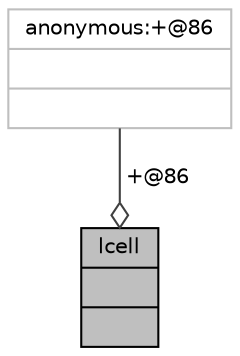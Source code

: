 digraph "lcell"
{
 // INTERACTIVE_SVG=YES
  bgcolor="transparent";
  edge [fontname="Helvetica",fontsize="10",labelfontname="Helvetica",labelfontsize="10"];
  node [fontname="Helvetica",fontsize="10",shape=record];
  Node77 [label="{lcell\n||}",height=0.2,width=0.4,color="black", fillcolor="grey75", style="filled", fontcolor="black"];
  Node78 -> Node77 [color="grey25",fontsize="10",style="solid",label=" +@86" ,arrowhead="odiamond",fontname="Helvetica"];
  Node78 [label="{anonymous:+@86\n||}",height=0.2,width=0.4,color="grey75"];
}

